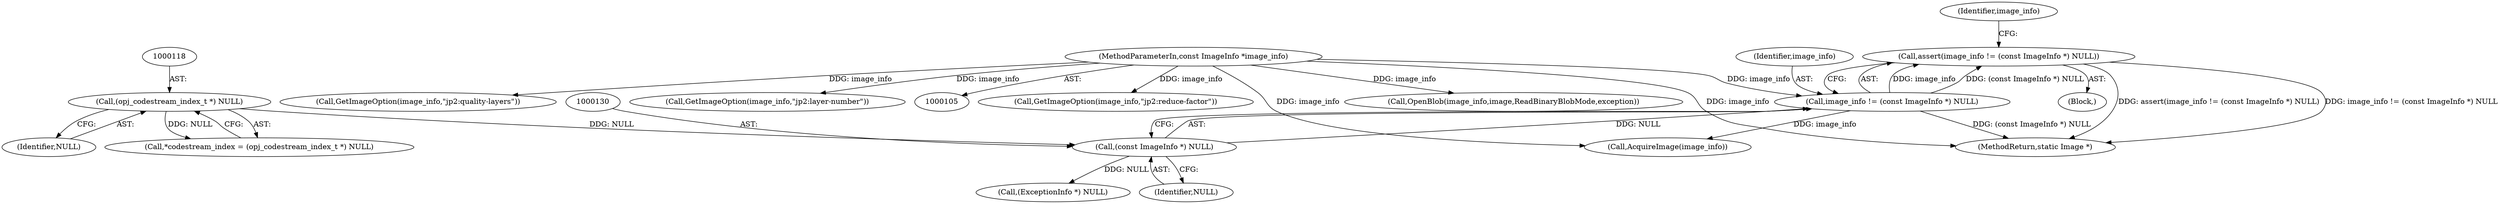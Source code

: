 digraph "0_ImageMagick_acee073df34aa4d491bf5cb74d3a15fc80f0a3aa@API" {
"1000126" [label="(Call,assert(image_info != (const ImageInfo *) NULL))"];
"1000127" [label="(Call,image_info != (const ImageInfo *) NULL)"];
"1000106" [label="(MethodParameterIn,const ImageInfo *image_info)"];
"1000129" [label="(Call,(const ImageInfo *) NULL)"];
"1000117" [label="(Call,(opj_codestream_index_t *) NULL)"];
"1000126" [label="(Call,assert(image_info != (const ImageInfo *) NULL))"];
"1000128" [label="(Identifier,image_info)"];
"1000942" [label="(MethodReturn,static Image *)"];
"1000252" [label="(Call,GetImageOption(image_info,\"jp2:reduce-factor\"))"];
"1000167" [label="(Call,AcquireImage(image_info))"];
"1000117" [label="(Call,(opj_codestream_index_t *) NULL)"];
"1000171" [label="(Call,OpenBlob(image_info,image,ReadBinaryBlobMode,exception))"];
"1000156" [label="(Call,(ExceptionInfo *) NULL)"];
"1000119" [label="(Identifier,NULL)"];
"1000135" [label="(Identifier,image_info)"];
"1000108" [label="(Block,)"];
"1000129" [label="(Call,(const ImageInfo *) NULL)"];
"1000131" [label="(Identifier,NULL)"];
"1000127" [label="(Call,image_info != (const ImageInfo *) NULL)"];
"1000106" [label="(MethodParameterIn,const ImageInfo *image_info)"];
"1000269" [label="(Call,GetImageOption(image_info,\"jp2:quality-layers\"))"];
"1000115" [label="(Call,*codestream_index = (opj_codestream_index_t *) NULL)"];
"1000280" [label="(Call,GetImageOption(image_info,\"jp2:layer-number\"))"];
"1000126" -> "1000108"  [label="AST: "];
"1000126" -> "1000127"  [label="CFG: "];
"1000127" -> "1000126"  [label="AST: "];
"1000135" -> "1000126"  [label="CFG: "];
"1000126" -> "1000942"  [label="DDG: assert(image_info != (const ImageInfo *) NULL)"];
"1000126" -> "1000942"  [label="DDG: image_info != (const ImageInfo *) NULL"];
"1000127" -> "1000126"  [label="DDG: image_info"];
"1000127" -> "1000126"  [label="DDG: (const ImageInfo *) NULL"];
"1000127" -> "1000129"  [label="CFG: "];
"1000128" -> "1000127"  [label="AST: "];
"1000129" -> "1000127"  [label="AST: "];
"1000127" -> "1000942"  [label="DDG: (const ImageInfo *) NULL"];
"1000106" -> "1000127"  [label="DDG: image_info"];
"1000129" -> "1000127"  [label="DDG: NULL"];
"1000127" -> "1000167"  [label="DDG: image_info"];
"1000106" -> "1000105"  [label="AST: "];
"1000106" -> "1000942"  [label="DDG: image_info"];
"1000106" -> "1000167"  [label="DDG: image_info"];
"1000106" -> "1000171"  [label="DDG: image_info"];
"1000106" -> "1000252"  [label="DDG: image_info"];
"1000106" -> "1000269"  [label="DDG: image_info"];
"1000106" -> "1000280"  [label="DDG: image_info"];
"1000129" -> "1000131"  [label="CFG: "];
"1000130" -> "1000129"  [label="AST: "];
"1000131" -> "1000129"  [label="AST: "];
"1000117" -> "1000129"  [label="DDG: NULL"];
"1000129" -> "1000156"  [label="DDG: NULL"];
"1000117" -> "1000115"  [label="AST: "];
"1000117" -> "1000119"  [label="CFG: "];
"1000118" -> "1000117"  [label="AST: "];
"1000119" -> "1000117"  [label="AST: "];
"1000115" -> "1000117"  [label="CFG: "];
"1000117" -> "1000115"  [label="DDG: NULL"];
}
